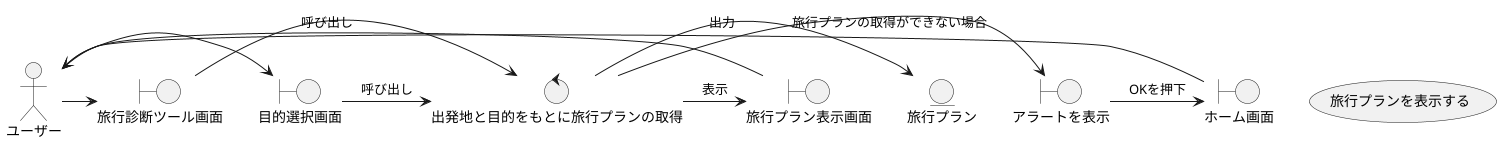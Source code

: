 @startuml

usecase 旅行プランを表示する

actor ユーザー

boundary ホーム画面
boundary アラートを表示
boundary 目的選択画面
boundary 旅行診断ツール画面
boundary 旅行プラン表示画面

control 出発地と目的をもとに旅行プランの取得

entity 旅行プラン

ユーザー -> 目的選択画面
ユーザー -> 旅行診断ツール画面
目的選択画面 -> 出発地と目的をもとに旅行プランの取得 : 呼び出し
旅行診断ツール画面 -> 出発地と目的をもとに旅行プランの取得 : 呼び出し
出発地と目的をもとに旅行プランの取得 -> アラートを表示 : 旅行プランの取得ができない場合
アラートを表示 -> ホーム画面 : OKを押下
ホーム画面 -> ユーザー
出発地と目的をもとに旅行プランの取得 -> 旅行プラン : 出力
出発地と目的をもとに旅行プランの取得 -> 旅行プラン表示画面 : 表示
旅行プラン表示画面 -> ユーザー

@enduml
